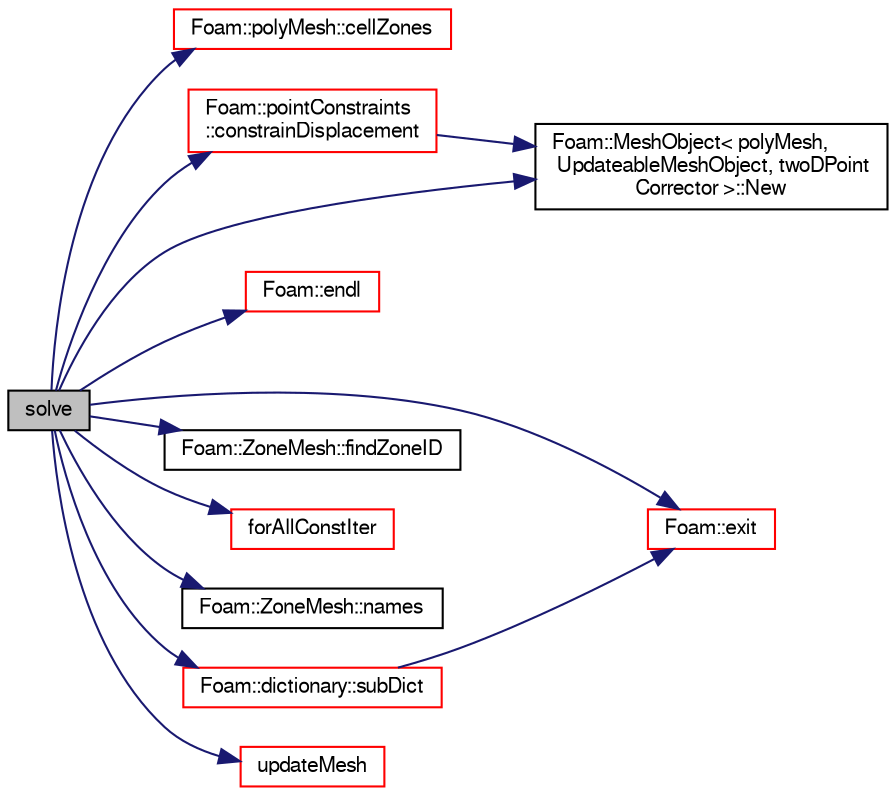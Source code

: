 digraph "solve"
{
  bgcolor="transparent";
  edge [fontname="FreeSans",fontsize="10",labelfontname="FreeSans",labelfontsize="10"];
  node [fontname="FreeSans",fontsize="10",shape=record];
  rankdir="LR";
  Node10 [label="solve",height=0.2,width=0.4,color="black", fillcolor="grey75", style="filled", fontcolor="black"];
  Node10 -> Node11 [color="midnightblue",fontsize="10",style="solid",fontname="FreeSans"];
  Node11 [label="Foam::polyMesh::cellZones",height=0.2,width=0.4,color="red",URL="$a27410.html#a935f422baa4405e3bb1d9e230b08f824",tooltip="Return cell zone mesh. "];
  Node10 -> Node16 [color="midnightblue",fontsize="10",style="solid",fontname="FreeSans"];
  Node16 [label="Foam::pointConstraints\l::constrainDisplacement",height=0.2,width=0.4,color="red",URL="$a23282.html#ac7c5f534957c0971660cfced02519073",tooltip="Apply boundary conditions (single-patch constraints),. "];
  Node16 -> Node103 [color="midnightblue",fontsize="10",style="solid",fontname="FreeSans"];
  Node103 [label="Foam::MeshObject\< polyMesh,\l UpdateableMeshObject, twoDPoint\lCorrector \>::New",height=0.2,width=0.4,color="black",URL="$a27138.html#ab61cc2091ec1fd7e08e8948e84235a05"];
  Node10 -> Node13 [color="midnightblue",fontsize="10",style="solid",fontname="FreeSans"];
  Node13 [label="Foam::endl",height=0.2,width=0.4,color="red",URL="$a21124.html#a2db8fe02a0d3909e9351bb4275b23ce4",tooltip="Add newline and flush stream. "];
  Node10 -> Node213 [color="midnightblue",fontsize="10",style="solid",fontname="FreeSans"];
  Node213 [label="Foam::exit",height=0.2,width=0.4,color="red",URL="$a21124.html#a06ca7250d8e89caf05243ec094843642"];
  Node10 -> Node217 [color="midnightblue",fontsize="10",style="solid",fontname="FreeSans"];
  Node217 [label="Foam::ZoneMesh::findZoneID",height=0.2,width=0.4,color="black",URL="$a27522.html#a13d1a124b375b062a1c226196db8b486",tooltip="Find zone index given a name. "];
  Node10 -> Node218 [color="midnightblue",fontsize="10",style="solid",fontname="FreeSans"];
  Node218 [label="forAllConstIter",height=0.2,width=0.4,color="red",URL="$a38141.html#ae21e2836509b0fa7f7cedf6493b11b09"];
  Node10 -> Node424 [color="midnightblue",fontsize="10",style="solid",fontname="FreeSans"];
  Node424 [label="Foam::ZoneMesh::names",height=0.2,width=0.4,color="black",URL="$a27522.html#ada6aa4fc7adb36994dc5e27d319a3acc",tooltip="Return a list of zone names. "];
  Node10 -> Node103 [color="midnightblue",fontsize="10",style="solid",fontname="FreeSans"];
  Node10 -> Node285 [color="midnightblue",fontsize="10",style="solid",fontname="FreeSans"];
  Node285 [label="Foam::dictionary::subDict",height=0.2,width=0.4,color="red",URL="$a26014.html#aaa26b5f2da6aff5a6a59af5407f1bf59",tooltip="Find and return a sub-dictionary. "];
  Node285 -> Node213 [color="midnightblue",fontsize="10",style="solid",fontname="FreeSans"];
  Node10 -> Node425 [color="midnightblue",fontsize="10",style="solid",fontname="FreeSans"];
  Node425 [label="updateMesh",height=0.2,width=0.4,color="red",URL="$a23322.html#ad57565956fd4064299f4bd3c4eebb1d4",tooltip="Update topology. "];
}
